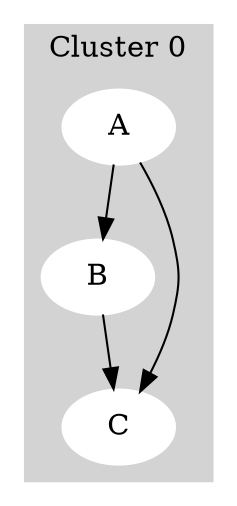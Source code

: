 digraph G {
    subgraph cluster_0 {
        style=filled;
        color=lightgrey;
        node [style=filled,color=white];
        A -> B;
        B -> C;
        label = "Cluster 0";
    }
    A -> C;
}